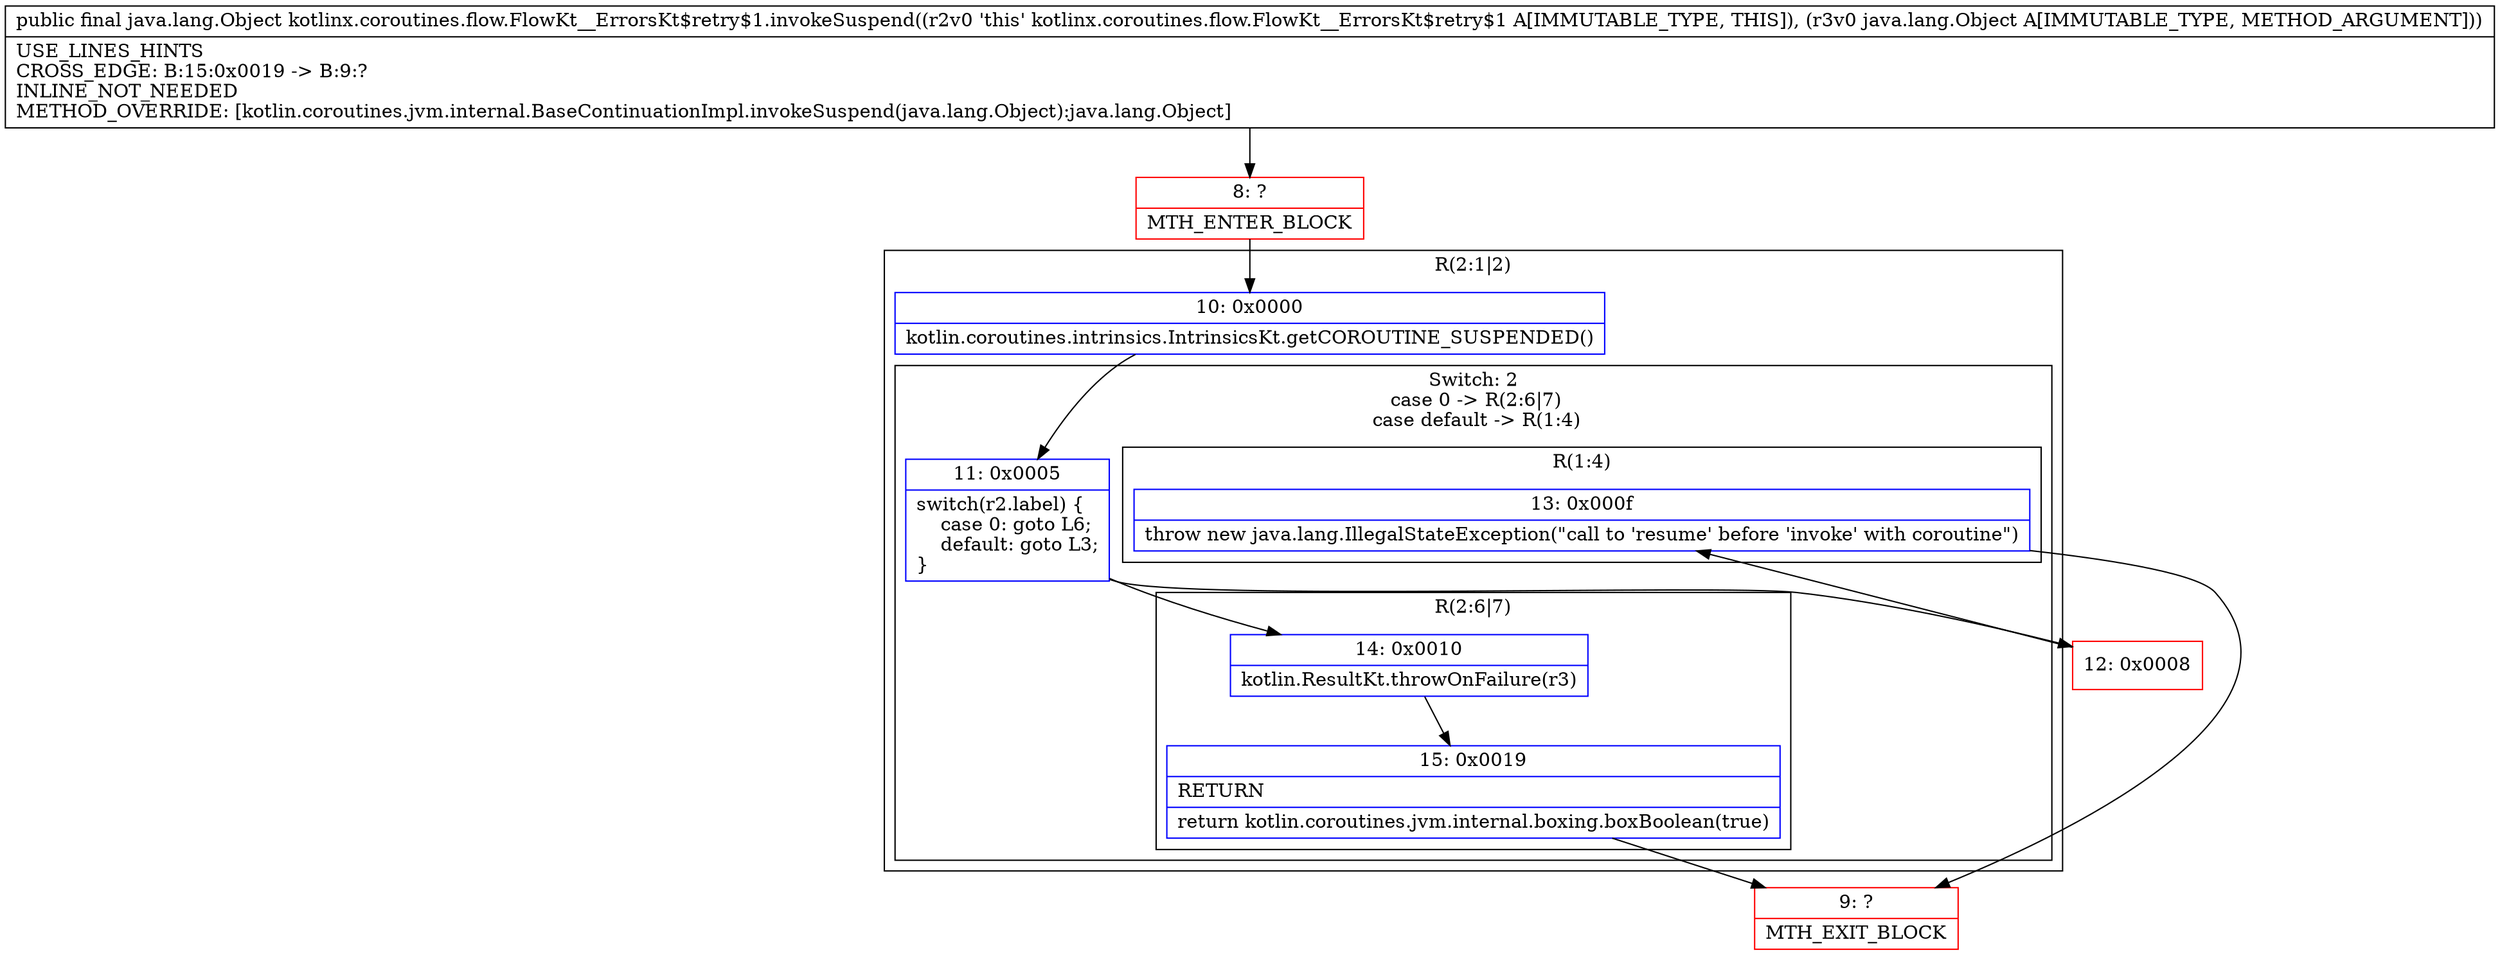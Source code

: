 digraph "CFG forkotlinx.coroutines.flow.FlowKt__ErrorsKt$retry$1.invokeSuspend(Ljava\/lang\/Object;)Ljava\/lang\/Object;" {
subgraph cluster_Region_1966799625 {
label = "R(2:1|2)";
node [shape=record,color=blue];
Node_10 [shape=record,label="{10\:\ 0x0000|kotlin.coroutines.intrinsics.IntrinsicsKt.getCOROUTINE_SUSPENDED()\l}"];
subgraph cluster_SwitchRegion_1159640910 {
label = "Switch: 2
 case 0 -> R(2:6|7)
 case default -> R(1:4)";
node [shape=record,color=blue];
Node_11 [shape=record,label="{11\:\ 0x0005|switch(r2.label) \{\l    case 0: goto L6;\l    default: goto L3;\l\}\l}"];
subgraph cluster_Region_725494927 {
label = "R(2:6|7)";
node [shape=record,color=blue];
Node_14 [shape=record,label="{14\:\ 0x0010|kotlin.ResultKt.throwOnFailure(r3)\l}"];
Node_15 [shape=record,label="{15\:\ 0x0019|RETURN\l|return kotlin.coroutines.jvm.internal.boxing.boxBoolean(true)\l}"];
}
subgraph cluster_Region_1717457610 {
label = "R(1:4)";
node [shape=record,color=blue];
Node_13 [shape=record,label="{13\:\ 0x000f|throw new java.lang.IllegalStateException(\"call to 'resume' before 'invoke' with coroutine\")\l}"];
}
}
}
Node_8 [shape=record,color=red,label="{8\:\ ?|MTH_ENTER_BLOCK\l}"];
Node_12 [shape=record,color=red,label="{12\:\ 0x0008}"];
Node_9 [shape=record,color=red,label="{9\:\ ?|MTH_EXIT_BLOCK\l}"];
MethodNode[shape=record,label="{public final java.lang.Object kotlinx.coroutines.flow.FlowKt__ErrorsKt$retry$1.invokeSuspend((r2v0 'this' kotlinx.coroutines.flow.FlowKt__ErrorsKt$retry$1 A[IMMUTABLE_TYPE, THIS]), (r3v0 java.lang.Object A[IMMUTABLE_TYPE, METHOD_ARGUMENT]))  | USE_LINES_HINTS\lCROSS_EDGE: B:15:0x0019 \-\> B:9:?\lINLINE_NOT_NEEDED\lMETHOD_OVERRIDE: [kotlin.coroutines.jvm.internal.BaseContinuationImpl.invokeSuspend(java.lang.Object):java.lang.Object]\l}"];
MethodNode -> Node_8;Node_10 -> Node_11;
Node_11 -> Node_12;
Node_11 -> Node_14;
Node_14 -> Node_15;
Node_15 -> Node_9;
Node_13 -> Node_9;
Node_8 -> Node_10;
Node_12 -> Node_13;
}


